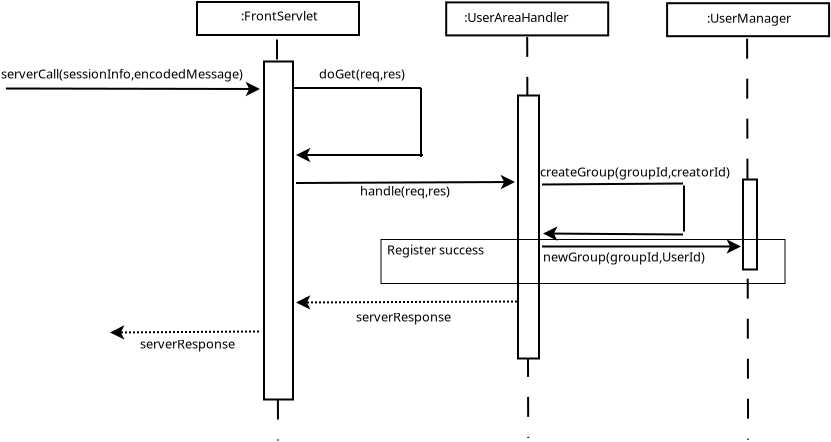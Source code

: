 <?xml version="1.0" encoding="UTF-8"?>
<dia:diagram xmlns:dia="http://www.lysator.liu.se/~alla/dia/">
  <dia:layer name="Hintergrund" visible="true" active="true">
    <dia:object type="Standard - Line" version="0" id="O0">
      <dia:attribute name="obj_pos">
        <dia:point val="9.7,0.7"/>
      </dia:attribute>
      <dia:attribute name="obj_bb">
        <dia:rectangle val="9.65,0.65;9.8,20.8"/>
      </dia:attribute>
      <dia:attribute name="conn_endpoints">
        <dia:point val="9.7,0.7"/>
        <dia:point val="9.75,20.75"/>
      </dia:attribute>
      <dia:attribute name="numcp">
        <dia:int val="1"/>
      </dia:attribute>
      <dia:attribute name="line_style">
        <dia:enum val="1"/>
      </dia:attribute>
    </dia:object>
    <dia:object type="Standard - Line" version="0" id="O1">
      <dia:attribute name="obj_pos">
        <dia:point val="33.205,0.66"/>
      </dia:attribute>
      <dia:attribute name="obj_bb">
        <dia:rectangle val="33.155,0.61;33.305,20.76"/>
      </dia:attribute>
      <dia:attribute name="conn_endpoints">
        <dia:point val="33.205,0.66"/>
        <dia:point val="33.255,20.71"/>
      </dia:attribute>
      <dia:attribute name="numcp">
        <dia:int val="1"/>
      </dia:attribute>
      <dia:attribute name="line_style">
        <dia:enum val="1"/>
      </dia:attribute>
    </dia:object>
    <dia:object type="Standard - Line" version="0" id="O2">
      <dia:attribute name="obj_pos">
        <dia:point val="22.21,0.57"/>
      </dia:attribute>
      <dia:attribute name="obj_bb">
        <dia:rectangle val="22.16,0.52;22.31,20.67"/>
      </dia:attribute>
      <dia:attribute name="conn_endpoints">
        <dia:point val="22.21,0.57"/>
        <dia:point val="22.26,20.62"/>
      </dia:attribute>
      <dia:attribute name="numcp">
        <dia:int val="1"/>
      </dia:attribute>
      <dia:attribute name="line_style">
        <dia:enum val="1"/>
      </dia:attribute>
    </dia:object>
    <dia:object type="Standard - Box" version="0" id="O3">
      <dia:attribute name="obj_pos">
        <dia:point val="9.05,1.8"/>
      </dia:attribute>
      <dia:attribute name="obj_bb">
        <dia:rectangle val="9,1.75;10.55,18.75"/>
      </dia:attribute>
      <dia:attribute name="elem_corner">
        <dia:point val="9.05,1.8"/>
      </dia:attribute>
      <dia:attribute name="elem_width">
        <dia:real val="1.45"/>
      </dia:attribute>
      <dia:attribute name="elem_height">
        <dia:real val="16.9"/>
      </dia:attribute>
      <dia:attribute name="show_background">
        <dia:boolean val="true"/>
      </dia:attribute>
    </dia:object>
    <dia:object type="Standard - Box" version="0" id="O4">
      <dia:attribute name="obj_pos">
        <dia:point val="21.75,3.5"/>
      </dia:attribute>
      <dia:attribute name="obj_bb">
        <dia:rectangle val="21.7,3.45;22.85,16.7"/>
      </dia:attribute>
      <dia:attribute name="elem_corner">
        <dia:point val="21.75,3.5"/>
      </dia:attribute>
      <dia:attribute name="elem_width">
        <dia:real val="1.05"/>
      </dia:attribute>
      <dia:attribute name="elem_height">
        <dia:real val="13.15"/>
      </dia:attribute>
      <dia:attribute name="show_background">
        <dia:boolean val="true"/>
      </dia:attribute>
    </dia:object>
    <dia:object type="Standard - Box" version="0" id="O5">
      <dia:attribute name="obj_pos">
        <dia:point val="33,7.7"/>
      </dia:attribute>
      <dia:attribute name="obj_bb">
        <dia:rectangle val="32.95,7.65;33.75,12.25"/>
      </dia:attribute>
      <dia:attribute name="elem_corner">
        <dia:point val="33,7.7"/>
      </dia:attribute>
      <dia:attribute name="elem_width">
        <dia:real val="0.7"/>
      </dia:attribute>
      <dia:attribute name="elem_height">
        <dia:real val="4.5"/>
      </dia:attribute>
      <dia:attribute name="show_background">
        <dia:boolean val="true"/>
      </dia:attribute>
    </dia:object>
    <dia:object type="Standard - Text" version="1" id="O6">
      <dia:attribute name="obj_pos">
        <dia:point val="10.75,0.375"/>
      </dia:attribute>
      <dia:attribute name="obj_bb">
        <dia:rectangle val="10.75,-0.22;10.75,0.527"/>
      </dia:attribute>
      <dia:attribute name="text">
        <dia:composite type="text">
          <dia:attribute name="string">
            <dia:string>##</dia:string>
          </dia:attribute>
          <dia:attribute name="font">
            <dia:font family="sans" style="0" name="Helvetica"/>
          </dia:attribute>
          <dia:attribute name="height">
            <dia:real val="0.8"/>
          </dia:attribute>
          <dia:attribute name="pos">
            <dia:point val="10.75,0.375"/>
          </dia:attribute>
          <dia:attribute name="color">
            <dia:color val="#000000"/>
          </dia:attribute>
          <dia:attribute name="alignment">
            <dia:enum val="0"/>
          </dia:attribute>
        </dia:composite>
      </dia:attribute>
      <dia:attribute name="valign">
        <dia:enum val="3"/>
      </dia:attribute>
    </dia:object>
    <dia:object type="Standard - Box" version="0" id="O7">
      <dia:attribute name="obj_pos">
        <dia:point val="5.7,-1.175"/>
      </dia:attribute>
      <dia:attribute name="obj_bb">
        <dia:rectangle val="5.65,-1.225;13.85,0.525"/>
      </dia:attribute>
      <dia:attribute name="elem_corner">
        <dia:point val="5.7,-1.175"/>
      </dia:attribute>
      <dia:attribute name="elem_width">
        <dia:real val="8.1"/>
      </dia:attribute>
      <dia:attribute name="elem_height">
        <dia:real val="1.65"/>
      </dia:attribute>
      <dia:attribute name="show_background">
        <dia:boolean val="true"/>
      </dia:attribute>
    </dia:object>
    <dia:object type="Standard - Box" version="0" id="O8">
      <dia:attribute name="obj_pos">
        <dia:point val="29.205,-1.115"/>
      </dia:attribute>
      <dia:attribute name="obj_bb">
        <dia:rectangle val="29.155,-1.165;37.355,0.585"/>
      </dia:attribute>
      <dia:attribute name="elem_corner">
        <dia:point val="29.205,-1.115"/>
      </dia:attribute>
      <dia:attribute name="elem_width">
        <dia:real val="8.1"/>
      </dia:attribute>
      <dia:attribute name="elem_height">
        <dia:real val="1.65"/>
      </dia:attribute>
      <dia:attribute name="show_background">
        <dia:boolean val="true"/>
      </dia:attribute>
    </dia:object>
    <dia:object type="Standard - Box" version="0" id="O9">
      <dia:attribute name="obj_pos">
        <dia:point val="18.16,-1.155"/>
      </dia:attribute>
      <dia:attribute name="obj_bb">
        <dia:rectangle val="18.11,-1.205;26.31,0.545"/>
      </dia:attribute>
      <dia:attribute name="elem_corner">
        <dia:point val="18.16,-1.155"/>
      </dia:attribute>
      <dia:attribute name="elem_width">
        <dia:real val="8.1"/>
      </dia:attribute>
      <dia:attribute name="elem_height">
        <dia:real val="1.65"/>
      </dia:attribute>
      <dia:attribute name="show_background">
        <dia:boolean val="true"/>
      </dia:attribute>
    </dia:object>
    <dia:object type="Standard - Text" version="1" id="O10">
      <dia:attribute name="obj_pos">
        <dia:point val="7.9,-0.25"/>
      </dia:attribute>
      <dia:attribute name="obj_bb">
        <dia:rectangle val="7.9,-0.864;12.016,-0.06"/>
      </dia:attribute>
      <dia:attribute name="text">
        <dia:composite type="text">
          <dia:attribute name="string">
            <dia:string>#:FrontServlet#</dia:string>
          </dia:attribute>
          <dia:attribute name="font">
            <dia:font family="sans" style="0" name="Helvetica"/>
          </dia:attribute>
          <dia:attribute name="height">
            <dia:real val="0.8"/>
          </dia:attribute>
          <dia:attribute name="pos">
            <dia:point val="7.9,-0.25"/>
          </dia:attribute>
          <dia:attribute name="color">
            <dia:color val="#000000"/>
          </dia:attribute>
          <dia:attribute name="alignment">
            <dia:enum val="0"/>
          </dia:attribute>
        </dia:composite>
      </dia:attribute>
      <dia:attribute name="valign">
        <dia:enum val="3"/>
      </dia:attribute>
    </dia:object>
    <dia:object type="Standard - Text" version="1" id="O11">
      <dia:attribute name="obj_pos">
        <dia:point val="19.06,-0.18"/>
      </dia:attribute>
      <dia:attribute name="obj_bb">
        <dia:rectangle val="19.06,-0.794;24.746,0.01"/>
      </dia:attribute>
      <dia:attribute name="text">
        <dia:composite type="text">
          <dia:attribute name="string">
            <dia:string>#:UserAreaHandler#</dia:string>
          </dia:attribute>
          <dia:attribute name="font">
            <dia:font family="sans" style="0" name="Helvetica"/>
          </dia:attribute>
          <dia:attribute name="height">
            <dia:real val="0.8"/>
          </dia:attribute>
          <dia:attribute name="pos">
            <dia:point val="19.06,-0.18"/>
          </dia:attribute>
          <dia:attribute name="color">
            <dia:color val="#000000"/>
          </dia:attribute>
          <dia:attribute name="alignment">
            <dia:enum val="0"/>
          </dia:attribute>
        </dia:composite>
      </dia:attribute>
      <dia:attribute name="valign">
        <dia:enum val="3"/>
      </dia:attribute>
    </dia:object>
    <dia:object type="Standard - Text" version="1" id="O12">
      <dia:attribute name="obj_pos">
        <dia:point val="31.205,-0.14"/>
      </dia:attribute>
      <dia:attribute name="obj_bb">
        <dia:rectangle val="31.205,-0.735;35.685,0.013"/>
      </dia:attribute>
      <dia:attribute name="text">
        <dia:composite type="text">
          <dia:attribute name="string">
            <dia:string>#:UserManager#</dia:string>
          </dia:attribute>
          <dia:attribute name="font">
            <dia:font family="sans" style="0" name="Helvetica"/>
          </dia:attribute>
          <dia:attribute name="height">
            <dia:real val="0.8"/>
          </dia:attribute>
          <dia:attribute name="pos">
            <dia:point val="31.205,-0.14"/>
          </dia:attribute>
          <dia:attribute name="color">
            <dia:color val="#000000"/>
          </dia:attribute>
          <dia:attribute name="alignment">
            <dia:enum val="0"/>
          </dia:attribute>
        </dia:composite>
      </dia:attribute>
      <dia:attribute name="valign">
        <dia:enum val="3"/>
      </dia:attribute>
    </dia:object>
    <dia:object type="Standard - Line" version="0" id="O13">
      <dia:attribute name="obj_pos">
        <dia:point val="-3.854,3.15"/>
      </dia:attribute>
      <dia:attribute name="obj_bb">
        <dia:rectangle val="-3.904,2.812;8.962,3.536"/>
      </dia:attribute>
      <dia:attribute name="conn_endpoints">
        <dia:point val="-3.854,3.15"/>
        <dia:point val="8.85,3.175"/>
      </dia:attribute>
      <dia:attribute name="numcp">
        <dia:int val="1"/>
      </dia:attribute>
      <dia:attribute name="end_arrow">
        <dia:enum val="22"/>
      </dia:attribute>
      <dia:attribute name="end_arrow_length">
        <dia:real val="0.5"/>
      </dia:attribute>
      <dia:attribute name="end_arrow_width">
        <dia:real val="0.5"/>
      </dia:attribute>
    </dia:object>
    <dia:object type="Standard - Line" version="0" id="O14">
      <dia:attribute name="obj_pos">
        <dia:point val="10.55,3.125"/>
      </dia:attribute>
      <dia:attribute name="obj_bb">
        <dia:rectangle val="10.5,3.075;16.95,3.175"/>
      </dia:attribute>
      <dia:attribute name="conn_endpoints">
        <dia:point val="10.55,3.125"/>
        <dia:point val="16.9,3.125"/>
      </dia:attribute>
      <dia:attribute name="numcp">
        <dia:int val="1"/>
      </dia:attribute>
    </dia:object>
    <dia:object type="Standard - Line" version="0" id="O15">
      <dia:attribute name="obj_pos">
        <dia:point val="16.9,3.125"/>
      </dia:attribute>
      <dia:attribute name="obj_bb">
        <dia:rectangle val="16.85,3.075;16.95,6.625"/>
      </dia:attribute>
      <dia:attribute name="conn_endpoints">
        <dia:point val="16.9,3.125"/>
        <dia:point val="16.9,6.575"/>
      </dia:attribute>
      <dia:attribute name="numcp">
        <dia:int val="1"/>
      </dia:attribute>
    </dia:object>
    <dia:object type="Standard - Line" version="0" id="O16">
      <dia:attribute name="obj_pos">
        <dia:point val="17,6.475"/>
      </dia:attribute>
      <dia:attribute name="obj_bb">
        <dia:rectangle val="10.538,6.113;17.05,6.837"/>
      </dia:attribute>
      <dia:attribute name="conn_endpoints">
        <dia:point val="17,6.475"/>
        <dia:point val="10.65,6.475"/>
      </dia:attribute>
      <dia:attribute name="numcp">
        <dia:int val="1"/>
      </dia:attribute>
      <dia:attribute name="end_arrow">
        <dia:enum val="22"/>
      </dia:attribute>
      <dia:attribute name="end_arrow_length">
        <dia:real val="0.5"/>
      </dia:attribute>
      <dia:attribute name="end_arrow_width">
        <dia:real val="0.5"/>
      </dia:attribute>
    </dia:object>
    <dia:object type="Standard - Line" version="0" id="O17">
      <dia:attribute name="obj_pos">
        <dia:point val="10.65,7.875"/>
      </dia:attribute>
      <dia:attribute name="obj_bb">
        <dia:rectangle val="10.6,7.466;21.712,8.19"/>
      </dia:attribute>
      <dia:attribute name="conn_endpoints">
        <dia:point val="10.65,7.875"/>
        <dia:point val="21.6,7.825"/>
      </dia:attribute>
      <dia:attribute name="numcp">
        <dia:int val="1"/>
      </dia:attribute>
      <dia:attribute name="end_arrow">
        <dia:enum val="22"/>
      </dia:attribute>
      <dia:attribute name="end_arrow_length">
        <dia:real val="0.5"/>
      </dia:attribute>
      <dia:attribute name="end_arrow_width">
        <dia:real val="0.5"/>
      </dia:attribute>
    </dia:object>
    <dia:object type="Standard - Line" version="0" id="O18">
      <dia:attribute name="obj_pos">
        <dia:point val="21.7,13.8"/>
      </dia:attribute>
      <dia:attribute name="obj_bb">
        <dia:rectangle val="10.538,13.485;21.75,14.209"/>
      </dia:attribute>
      <dia:attribute name="conn_endpoints">
        <dia:point val="21.7,13.8"/>
        <dia:point val="10.65,13.85"/>
      </dia:attribute>
      <dia:attribute name="numcp">
        <dia:int val="1"/>
      </dia:attribute>
      <dia:attribute name="line_style">
        <dia:enum val="4"/>
      </dia:attribute>
      <dia:attribute name="end_arrow">
        <dia:enum val="22"/>
      </dia:attribute>
      <dia:attribute name="end_arrow_length">
        <dia:real val="0.5"/>
      </dia:attribute>
      <dia:attribute name="end_arrow_width">
        <dia:real val="0.5"/>
      </dia:attribute>
    </dia:object>
    <dia:object type="Standard - Line" version="0" id="O19">
      <dia:attribute name="obj_pos">
        <dia:point val="8.8,15.3"/>
      </dia:attribute>
      <dia:attribute name="obj_bb">
        <dia:rectangle val="1.238,14.984;8.85,15.708"/>
      </dia:attribute>
      <dia:attribute name="conn_endpoints">
        <dia:point val="8.8,15.3"/>
        <dia:point val="1.35,15.35"/>
      </dia:attribute>
      <dia:attribute name="numcp">
        <dia:int val="1"/>
      </dia:attribute>
      <dia:attribute name="line_style">
        <dia:enum val="4"/>
      </dia:attribute>
      <dia:attribute name="end_arrow">
        <dia:enum val="22"/>
      </dia:attribute>
      <dia:attribute name="end_arrow_length">
        <dia:real val="0.5"/>
      </dia:attribute>
      <dia:attribute name="end_arrow_width">
        <dia:real val="0.5"/>
      </dia:attribute>
    </dia:object>
    <dia:object type="Standard - Line" version="0" id="O20">
      <dia:attribute name="obj_pos">
        <dia:point val="22.95,7.95"/>
      </dia:attribute>
      <dia:attribute name="obj_bb">
        <dia:rectangle val="22.9,7.85;30.05,8.0"/>
      </dia:attribute>
      <dia:attribute name="conn_endpoints">
        <dia:point val="22.95,7.95"/>
        <dia:point val="30,7.9"/>
      </dia:attribute>
      <dia:attribute name="numcp">
        <dia:int val="1"/>
      </dia:attribute>
    </dia:object>
    <dia:object type="Standard - Line" version="0" id="O21">
      <dia:attribute name="obj_pos">
        <dia:point val="30.05,8"/>
      </dia:attribute>
      <dia:attribute name="obj_bb">
        <dia:rectangle val="30,7.95;30.1,10.35"/>
      </dia:attribute>
      <dia:attribute name="conn_endpoints">
        <dia:point val="30.05,8"/>
        <dia:point val="30.05,10.3"/>
      </dia:attribute>
      <dia:attribute name="numcp">
        <dia:int val="1"/>
      </dia:attribute>
    </dia:object>
    <dia:object type="Standard - Line" version="0" id="O22">
      <dia:attribute name="obj_pos">
        <dia:point val="30,10.45"/>
      </dia:attribute>
      <dia:attribute name="obj_bb">
        <dia:rectangle val="22.888,10.043;30.05,10.766"/>
      </dia:attribute>
      <dia:attribute name="conn_endpoints">
        <dia:point val="30,10.45"/>
        <dia:point val="23,10.4"/>
      </dia:attribute>
      <dia:attribute name="numcp">
        <dia:int val="1"/>
      </dia:attribute>
      <dia:attribute name="end_arrow">
        <dia:enum val="22"/>
      </dia:attribute>
      <dia:attribute name="end_arrow_length">
        <dia:real val="0.5"/>
      </dia:attribute>
      <dia:attribute name="end_arrow_width">
        <dia:real val="0.5"/>
      </dia:attribute>
    </dia:object>
    <dia:object type="Standard - Line" version="0" id="O23">
      <dia:attribute name="obj_pos">
        <dia:point val="22.95,11.05"/>
      </dia:attribute>
      <dia:attribute name="obj_bb">
        <dia:rectangle val="22.9,10.688;33.012,11.412"/>
      </dia:attribute>
      <dia:attribute name="conn_endpoints">
        <dia:point val="22.95,11.05"/>
        <dia:point val="32.9,11.05"/>
      </dia:attribute>
      <dia:attribute name="numcp">
        <dia:int val="1"/>
      </dia:attribute>
      <dia:attribute name="end_arrow">
        <dia:enum val="22"/>
      </dia:attribute>
      <dia:attribute name="end_arrow_length">
        <dia:real val="0.5"/>
      </dia:attribute>
      <dia:attribute name="end_arrow_width">
        <dia:real val="0.5"/>
      </dia:attribute>
    </dia:object>
    <dia:object type="Standard - Box" version="0" id="O24">
      <dia:attribute name="obj_pos">
        <dia:point val="14.9,10.7"/>
      </dia:attribute>
      <dia:attribute name="obj_bb">
        <dia:rectangle val="14.875,10.675;35.125,12.925"/>
      </dia:attribute>
      <dia:attribute name="elem_corner">
        <dia:point val="14.9,10.7"/>
      </dia:attribute>
      <dia:attribute name="elem_width">
        <dia:real val="20.2"/>
      </dia:attribute>
      <dia:attribute name="elem_height">
        <dia:real val="2.2"/>
      </dia:attribute>
      <dia:attribute name="border_width">
        <dia:real val="0.05"/>
      </dia:attribute>
      <dia:attribute name="show_background">
        <dia:boolean val="false"/>
      </dia:attribute>
    </dia:object>
    <dia:object type="Standard - Text" version="1" id="O25">
      <dia:attribute name="obj_pos">
        <dia:point val="15.2,11.45"/>
      </dia:attribute>
      <dia:attribute name="obj_bb">
        <dia:rectangle val="15.2,10.855;20.543,11.602"/>
      </dia:attribute>
      <dia:attribute name="text">
        <dia:composite type="text">
          <dia:attribute name="string">
            <dia:string>#Register success#</dia:string>
          </dia:attribute>
          <dia:attribute name="font">
            <dia:font family="sans" style="0" name="Helvetica"/>
          </dia:attribute>
          <dia:attribute name="height">
            <dia:real val="0.8"/>
          </dia:attribute>
          <dia:attribute name="pos">
            <dia:point val="15.2,11.45"/>
          </dia:attribute>
          <dia:attribute name="color">
            <dia:color val="#000000"/>
          </dia:attribute>
          <dia:attribute name="alignment">
            <dia:enum val="0"/>
          </dia:attribute>
        </dia:composite>
      </dia:attribute>
      <dia:attribute name="valign">
        <dia:enum val="3"/>
      </dia:attribute>
    </dia:object>
    <dia:object type="Standard - Text" version="1" id="O26">
      <dia:attribute name="obj_pos">
        <dia:point val="2.85,16.15"/>
      </dia:attribute>
      <dia:attribute name="obj_bb">
        <dia:rectangle val="2.85,15.555;7.955,16.302"/>
      </dia:attribute>
      <dia:attribute name="text">
        <dia:composite type="text">
          <dia:attribute name="string">
            <dia:string>#serverResponse#</dia:string>
          </dia:attribute>
          <dia:attribute name="font">
            <dia:font family="sans" style="0" name="Helvetica"/>
          </dia:attribute>
          <dia:attribute name="height">
            <dia:real val="0.8"/>
          </dia:attribute>
          <dia:attribute name="pos">
            <dia:point val="2.85,16.15"/>
          </dia:attribute>
          <dia:attribute name="color">
            <dia:color val="#000000"/>
          </dia:attribute>
          <dia:attribute name="alignment">
            <dia:enum val="0"/>
          </dia:attribute>
        </dia:composite>
      </dia:attribute>
      <dia:attribute name="valign">
        <dia:enum val="3"/>
      </dia:attribute>
    </dia:object>
    <dia:object type="Standard - Text" version="1" id="O27">
      <dia:attribute name="obj_pos">
        <dia:point val="13.655,14.805"/>
      </dia:attribute>
      <dia:attribute name="obj_bb">
        <dia:rectangle val="13.636,14.191;18.76,14.995"/>
      </dia:attribute>
      <dia:attribute name="text">
        <dia:composite type="text">
          <dia:attribute name="string">
            <dia:string>#serverResponse#</dia:string>
          </dia:attribute>
          <dia:attribute name="font">
            <dia:font family="sans" style="0" name="Helvetica"/>
          </dia:attribute>
          <dia:attribute name="height">
            <dia:real val="0.8"/>
          </dia:attribute>
          <dia:attribute name="pos">
            <dia:point val="13.655,14.805"/>
          </dia:attribute>
          <dia:attribute name="color">
            <dia:color val="#000000"/>
          </dia:attribute>
          <dia:attribute name="alignment">
            <dia:enum val="0"/>
          </dia:attribute>
        </dia:composite>
      </dia:attribute>
      <dia:attribute name="valign">
        <dia:enum val="3"/>
      </dia:attribute>
    </dia:object>
    <dia:object type="Standard - Text" version="1" id="O28">
      <dia:attribute name="obj_pos">
        <dia:point val="-4.1,2.65"/>
      </dia:attribute>
      <dia:attribute name="obj_bb">
        <dia:rectangle val="-4.1,2.055;8.967,2.803"/>
      </dia:attribute>
      <dia:attribute name="text">
        <dia:composite type="text">
          <dia:attribute name="string">
            <dia:string>#serverCall(sessionInfo,encodedMessage)#</dia:string>
          </dia:attribute>
          <dia:attribute name="font">
            <dia:font family="sans" style="0" name="Helvetica"/>
          </dia:attribute>
          <dia:attribute name="height">
            <dia:real val="0.8"/>
          </dia:attribute>
          <dia:attribute name="pos">
            <dia:point val="-4.1,2.65"/>
          </dia:attribute>
          <dia:attribute name="color">
            <dia:color val="#000000"/>
          </dia:attribute>
          <dia:attribute name="alignment">
            <dia:enum val="0"/>
          </dia:attribute>
        </dia:composite>
      </dia:attribute>
      <dia:attribute name="valign">
        <dia:enum val="3"/>
      </dia:attribute>
    </dia:object>
    <dia:object type="Standard - Text" version="1" id="O29">
      <dia:attribute name="obj_pos">
        <dia:point val="11.805,2.65"/>
      </dia:attribute>
      <dia:attribute name="obj_bb">
        <dia:rectangle val="11.805,2.055;16.473,2.803"/>
      </dia:attribute>
      <dia:attribute name="text">
        <dia:composite type="text">
          <dia:attribute name="string">
            <dia:string>#doGet(req,res)#</dia:string>
          </dia:attribute>
          <dia:attribute name="font">
            <dia:font family="sans" style="0" name="Helvetica"/>
          </dia:attribute>
          <dia:attribute name="height">
            <dia:real val="0.8"/>
          </dia:attribute>
          <dia:attribute name="pos">
            <dia:point val="11.805,2.65"/>
          </dia:attribute>
          <dia:attribute name="color">
            <dia:color val="#000000"/>
          </dia:attribute>
          <dia:attribute name="alignment">
            <dia:enum val="0"/>
          </dia:attribute>
        </dia:composite>
      </dia:attribute>
      <dia:attribute name="valign">
        <dia:enum val="3"/>
      </dia:attribute>
    </dia:object>
    <dia:object type="Standard - Text" version="1" id="O30">
      <dia:attribute name="obj_pos">
        <dia:point val="13.855,8.5"/>
      </dia:attribute>
      <dia:attribute name="obj_bb">
        <dia:rectangle val="13.855,7.905;18.765,8.652"/>
      </dia:attribute>
      <dia:attribute name="text">
        <dia:composite type="text">
          <dia:attribute name="string">
            <dia:string>#handle(req,res)#</dia:string>
          </dia:attribute>
          <dia:attribute name="font">
            <dia:font family="sans" style="0" name="Helvetica"/>
          </dia:attribute>
          <dia:attribute name="height">
            <dia:real val="0.8"/>
          </dia:attribute>
          <dia:attribute name="pos">
            <dia:point val="13.855,8.5"/>
          </dia:attribute>
          <dia:attribute name="color">
            <dia:color val="#000000"/>
          </dia:attribute>
          <dia:attribute name="alignment">
            <dia:enum val="0"/>
          </dia:attribute>
        </dia:composite>
      </dia:attribute>
      <dia:attribute name="valign">
        <dia:enum val="3"/>
      </dia:attribute>
    </dia:object>
    <dia:object type="Standard - Text" version="1" id="O31">
      <dia:attribute name="obj_pos">
        <dia:point val="22.855,7.55"/>
      </dia:attribute>
      <dia:attribute name="obj_bb">
        <dia:rectangle val="22.855,6.936;32.904,7.74"/>
      </dia:attribute>
      <dia:attribute name="text">
        <dia:composite type="text">
          <dia:attribute name="string">
            <dia:string>#createGroup(groupId,creatorId)#</dia:string>
          </dia:attribute>
          <dia:attribute name="font">
            <dia:font family="sans" style="0" name="Helvetica"/>
          </dia:attribute>
          <dia:attribute name="height">
            <dia:real val="0.8"/>
          </dia:attribute>
          <dia:attribute name="pos">
            <dia:point val="22.855,7.55"/>
          </dia:attribute>
          <dia:attribute name="color">
            <dia:color val="#000000"/>
          </dia:attribute>
          <dia:attribute name="alignment">
            <dia:enum val="0"/>
          </dia:attribute>
        </dia:composite>
      </dia:attribute>
      <dia:attribute name="valign">
        <dia:enum val="3"/>
      </dia:attribute>
    </dia:object>
    <dia:object type="Standard - Text" version="1" id="O32">
      <dia:attribute name="obj_pos">
        <dia:point val="23,11.8"/>
      </dia:attribute>
      <dia:attribute name="obj_bb">
        <dia:rectangle val="23,11.186;31.504,11.99"/>
      </dia:attribute>
      <dia:attribute name="text">
        <dia:composite type="text">
          <dia:attribute name="string">
            <dia:string>#newGroup(groupId,UserId)#</dia:string>
          </dia:attribute>
          <dia:attribute name="font">
            <dia:font family="sans" style="0" name="Helvetica"/>
          </dia:attribute>
          <dia:attribute name="height">
            <dia:real val="0.8"/>
          </dia:attribute>
          <dia:attribute name="pos">
            <dia:point val="23,11.8"/>
          </dia:attribute>
          <dia:attribute name="color">
            <dia:color val="#000000"/>
          </dia:attribute>
          <dia:attribute name="alignment">
            <dia:enum val="0"/>
          </dia:attribute>
        </dia:composite>
      </dia:attribute>
      <dia:attribute name="valign">
        <dia:enum val="3"/>
      </dia:attribute>
    </dia:object>
  </dia:layer>
</dia:diagram>
